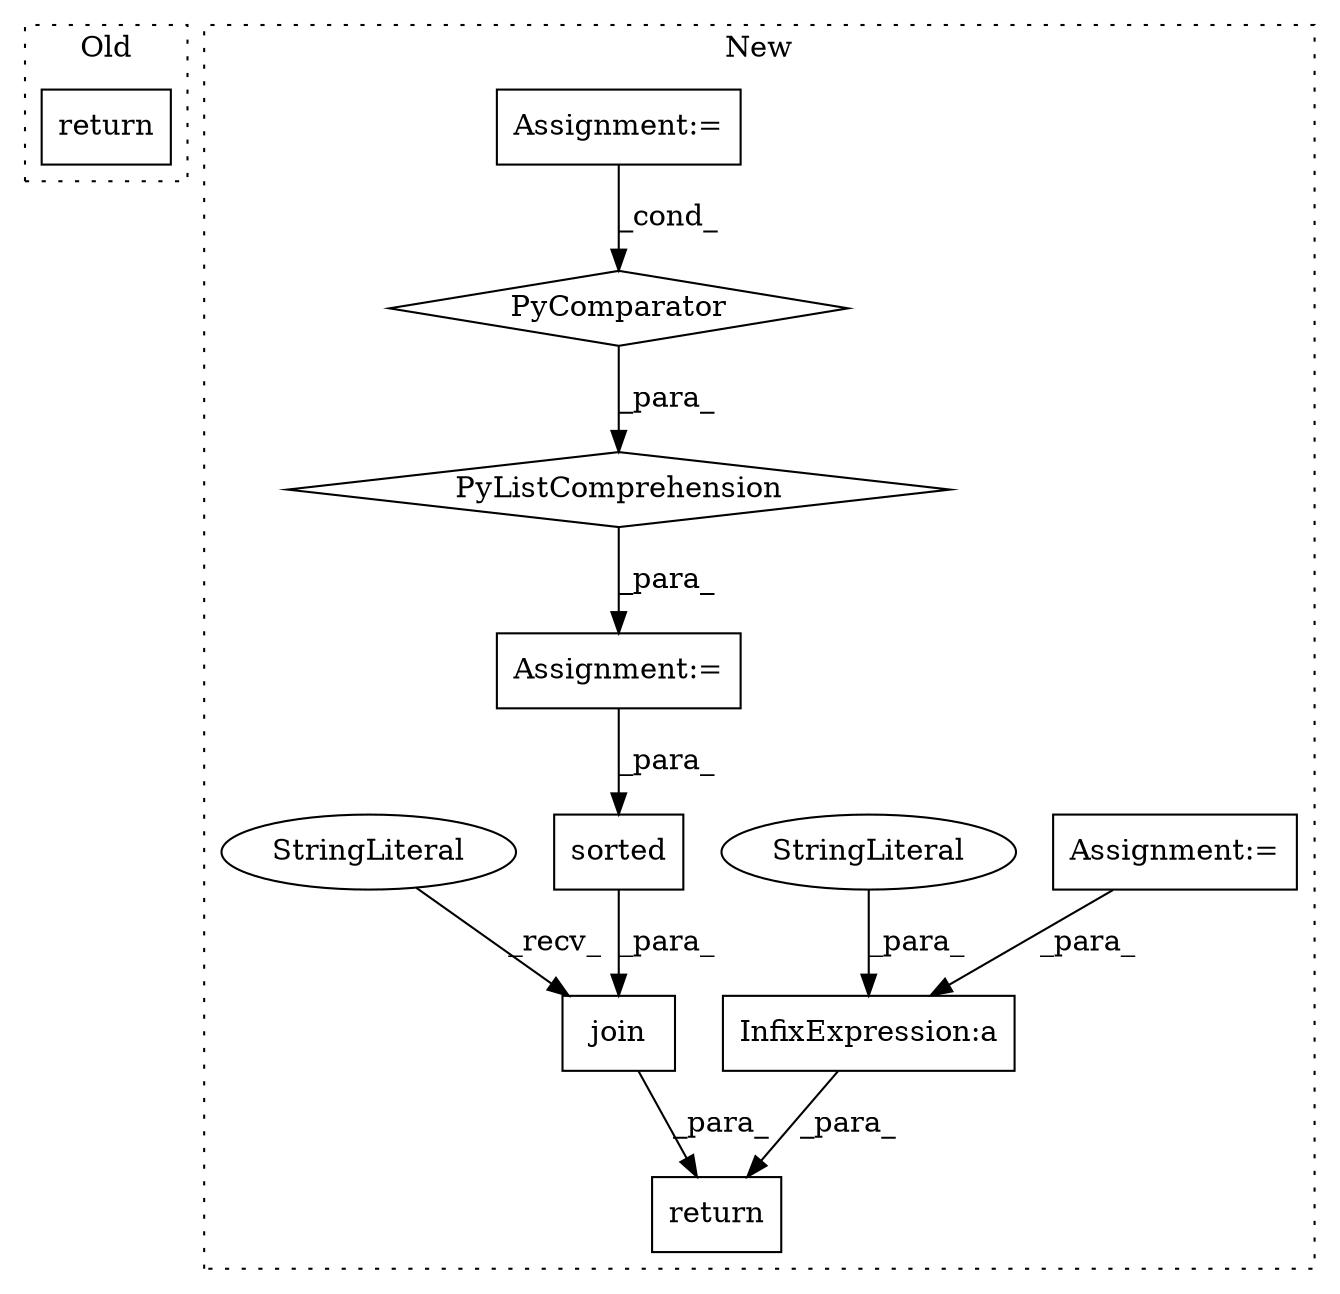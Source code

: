 digraph G {
subgraph cluster0 {
1 [label="return" a="41" s="22411" l="7" shape="box"];
label = "Old";
style="dotted";
}
subgraph cluster1 {
2 [label="sorted" a="32" s="23019,23052" l="7,1" shape="box"];
3 [label="return" a="41" s="23327" l="7" shape="box"];
4 [label="Assignment:=" a="7" s="22819" l="36" shape="box"];
5 [label="PyComparator" a="113" s="22819" l="36" shape="diamond"];
6 [label="Assignment:=" a="7" s="23077" l="1" shape="box"];
7 [label="PyListComprehension" a="109" s="22710" l="153" shape="diamond"];
8 [label="Assignment:=" a="7" s="22696" l="14" shape="box"];
9 [label="join" a="32" s="22877,23068" l="16,-3" shape="box"];
10 [label="InfixExpression:a" a="27" s="23340" l="3" shape="box"];
11 [label="StringLiteral" a="45" s="23343" l="4" shape="ellipse"];
12 [label="StringLiteral" a="45" s="22872" l="4" shape="ellipse"];
label = "New";
style="dotted";
}
2 -> 9 [label="_para_"];
4 -> 5 [label="_cond_"];
5 -> 7 [label="_para_"];
6 -> 10 [label="_para_"];
7 -> 8 [label="_para_"];
8 -> 2 [label="_para_"];
9 -> 3 [label="_para_"];
10 -> 3 [label="_para_"];
11 -> 10 [label="_para_"];
12 -> 9 [label="_recv_"];
}